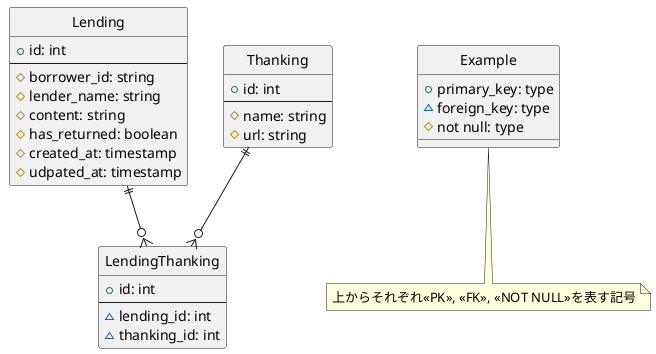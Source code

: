 @startuml

hide circle
skinparam inetype ortho

' 借り
entity Lending {
    +id: int
    --
    #borrower_id: string
    #lender_name: string
    #content: string
    #has_returned: boolean
    #created_at: timestamp
    #udpated_at: timestamp
}

' お礼
entity Thanking {
    +id: int
    --
    #name: string
    #url: string
}

entity LendingThanking {
    +id: int
    --
    ~lending_id: int
    ~thanking_id: int
}

Lending ||--o{ LendingThanking
Thanking ||--o{ LendingThanking

entity Example {
    +primary_key: type
    ~foreign_key: type
    #not null: type
}
note bottom: 上からそれぞれ<<PK>>, <<FK>>, <<NOT NULL>>を表す記号

@enduml
